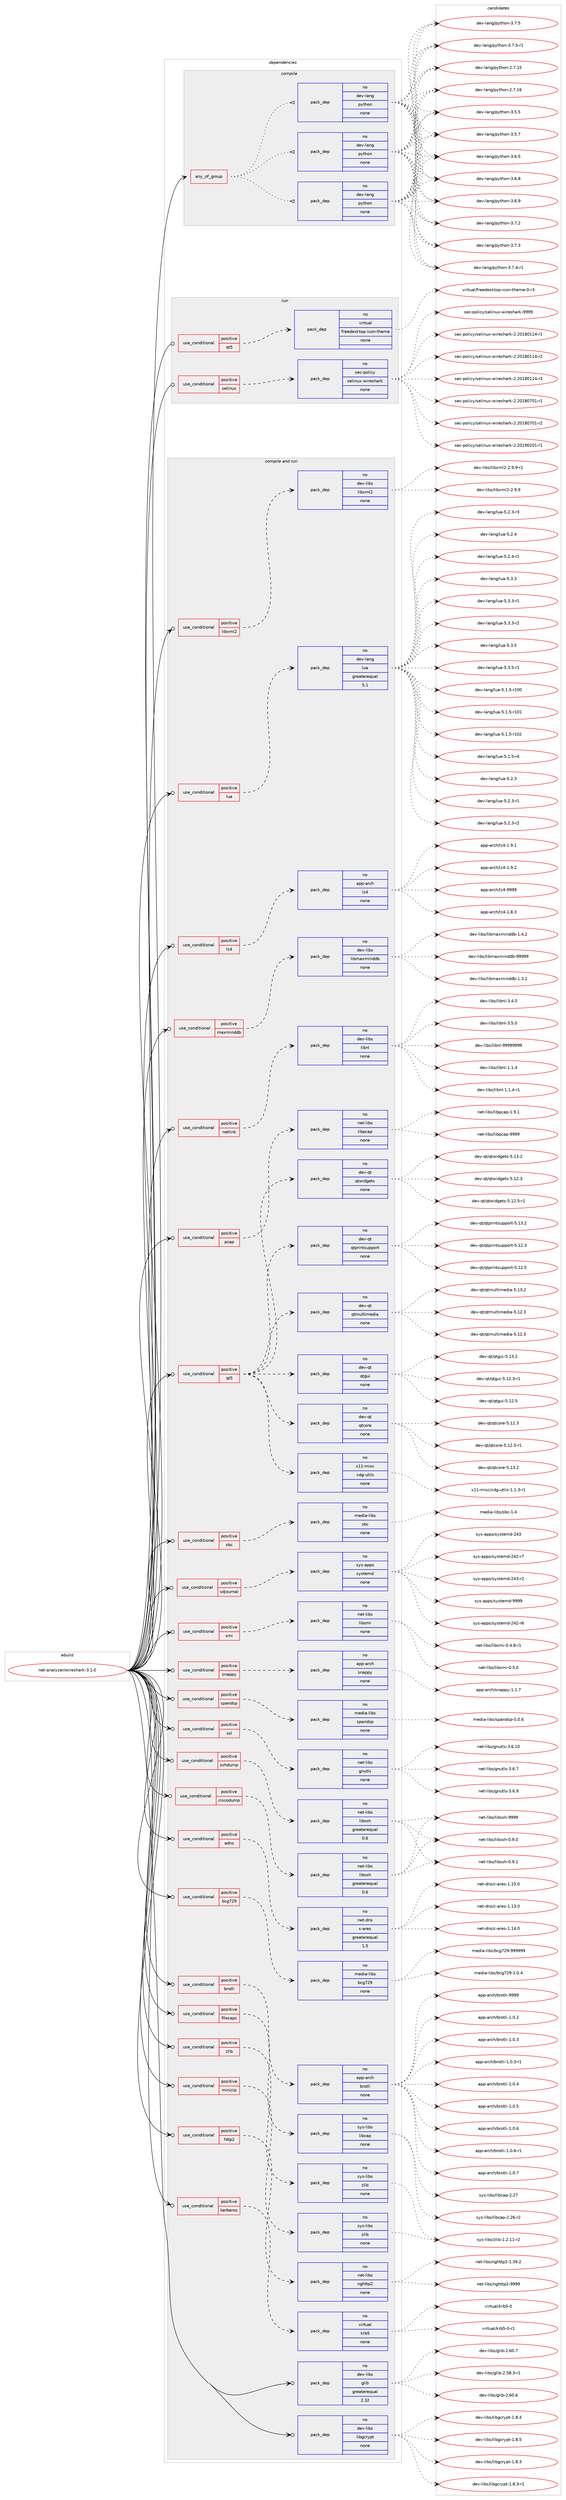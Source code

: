 digraph prolog {

# *************
# Graph options
# *************

newrank=true;
concentrate=true;
compound=true;
graph [rankdir=LR,fontname=Helvetica,fontsize=10,ranksep=1.5];#, ranksep=2.5, nodesep=0.2];
edge  [arrowhead=vee];
node  [fontname=Helvetica,fontsize=10];

# **********
# The ebuild
# **********

subgraph cluster_leftcol {
color=gray;
rank=same;
label=<<i>ebuild</i>>;
id [label="net-analyzer/wireshark-3.1.0", color=red, width=4, href="../net-analyzer/wireshark-3.1.0.svg"];
}

# ****************
# The dependencies
# ****************

subgraph cluster_midcol {
color=gray;
label=<<i>dependencies</i>>;
subgraph cluster_compile {
fillcolor="#eeeeee";
style=filled;
label=<<i>compile</i>>;
subgraph any13835 {
dependency816742 [label=<<TABLE BORDER="0" CELLBORDER="1" CELLSPACING="0" CELLPADDING="4"><TR><TD CELLPADDING="10">any_of_group</TD></TR></TABLE>>, shape=none, color=red];subgraph pack603728 {
dependency816743 [label=<<TABLE BORDER="0" CELLBORDER="1" CELLSPACING="0" CELLPADDING="4" WIDTH="220"><TR><TD ROWSPAN="6" CELLPADDING="30">pack_dep</TD></TR><TR><TD WIDTH="110">no</TD></TR><TR><TD>dev-lang</TD></TR><TR><TD>python</TD></TR><TR><TD>none</TD></TR><TR><TD></TD></TR></TABLE>>, shape=none, color=blue];
}
dependency816742:e -> dependency816743:w [weight=20,style="dotted",arrowhead="oinv"];
subgraph pack603729 {
dependency816744 [label=<<TABLE BORDER="0" CELLBORDER="1" CELLSPACING="0" CELLPADDING="4" WIDTH="220"><TR><TD ROWSPAN="6" CELLPADDING="30">pack_dep</TD></TR><TR><TD WIDTH="110">no</TD></TR><TR><TD>dev-lang</TD></TR><TR><TD>python</TD></TR><TR><TD>none</TD></TR><TR><TD></TD></TR></TABLE>>, shape=none, color=blue];
}
dependency816742:e -> dependency816744:w [weight=20,style="dotted",arrowhead="oinv"];
subgraph pack603730 {
dependency816745 [label=<<TABLE BORDER="0" CELLBORDER="1" CELLSPACING="0" CELLPADDING="4" WIDTH="220"><TR><TD ROWSPAN="6" CELLPADDING="30">pack_dep</TD></TR><TR><TD WIDTH="110">no</TD></TR><TR><TD>dev-lang</TD></TR><TR><TD>python</TD></TR><TR><TD>none</TD></TR><TR><TD></TD></TR></TABLE>>, shape=none, color=blue];
}
dependency816742:e -> dependency816745:w [weight=20,style="dotted",arrowhead="oinv"];
}
id:e -> dependency816742:w [weight=20,style="solid",arrowhead="vee"];
}
subgraph cluster_compileandrun {
fillcolor="#eeeeee";
style=filled;
label=<<i>compile and run</i>>;
subgraph cond198729 {
dependency816746 [label=<<TABLE BORDER="0" CELLBORDER="1" CELLSPACING="0" CELLPADDING="4"><TR><TD ROWSPAN="3" CELLPADDING="10">use_conditional</TD></TR><TR><TD>positive</TD></TR><TR><TD>adns</TD></TR></TABLE>>, shape=none, color=red];
subgraph pack603731 {
dependency816747 [label=<<TABLE BORDER="0" CELLBORDER="1" CELLSPACING="0" CELLPADDING="4" WIDTH="220"><TR><TD ROWSPAN="6" CELLPADDING="30">pack_dep</TD></TR><TR><TD WIDTH="110">no</TD></TR><TR><TD>net-dns</TD></TR><TR><TD>c-ares</TD></TR><TR><TD>greaterequal</TD></TR><TR><TD>1.5</TD></TR></TABLE>>, shape=none, color=blue];
}
dependency816746:e -> dependency816747:w [weight=20,style="dashed",arrowhead="vee"];
}
id:e -> dependency816746:w [weight=20,style="solid",arrowhead="odotvee"];
subgraph cond198730 {
dependency816748 [label=<<TABLE BORDER="0" CELLBORDER="1" CELLSPACING="0" CELLPADDING="4"><TR><TD ROWSPAN="3" CELLPADDING="10">use_conditional</TD></TR><TR><TD>positive</TD></TR><TR><TD>bcg729</TD></TR></TABLE>>, shape=none, color=red];
subgraph pack603732 {
dependency816749 [label=<<TABLE BORDER="0" CELLBORDER="1" CELLSPACING="0" CELLPADDING="4" WIDTH="220"><TR><TD ROWSPAN="6" CELLPADDING="30">pack_dep</TD></TR><TR><TD WIDTH="110">no</TD></TR><TR><TD>media-libs</TD></TR><TR><TD>bcg729</TD></TR><TR><TD>none</TD></TR><TR><TD></TD></TR></TABLE>>, shape=none, color=blue];
}
dependency816748:e -> dependency816749:w [weight=20,style="dashed",arrowhead="vee"];
}
id:e -> dependency816748:w [weight=20,style="solid",arrowhead="odotvee"];
subgraph cond198731 {
dependency816750 [label=<<TABLE BORDER="0" CELLBORDER="1" CELLSPACING="0" CELLPADDING="4"><TR><TD ROWSPAN="3" CELLPADDING="10">use_conditional</TD></TR><TR><TD>positive</TD></TR><TR><TD>brotli</TD></TR></TABLE>>, shape=none, color=red];
subgraph pack603733 {
dependency816751 [label=<<TABLE BORDER="0" CELLBORDER="1" CELLSPACING="0" CELLPADDING="4" WIDTH="220"><TR><TD ROWSPAN="6" CELLPADDING="30">pack_dep</TD></TR><TR><TD WIDTH="110">no</TD></TR><TR><TD>app-arch</TD></TR><TR><TD>brotli</TD></TR><TR><TD>none</TD></TR><TR><TD></TD></TR></TABLE>>, shape=none, color=blue];
}
dependency816750:e -> dependency816751:w [weight=20,style="dashed",arrowhead="vee"];
}
id:e -> dependency816750:w [weight=20,style="solid",arrowhead="odotvee"];
subgraph cond198732 {
dependency816752 [label=<<TABLE BORDER="0" CELLBORDER="1" CELLSPACING="0" CELLPADDING="4"><TR><TD ROWSPAN="3" CELLPADDING="10">use_conditional</TD></TR><TR><TD>positive</TD></TR><TR><TD>ciscodump</TD></TR></TABLE>>, shape=none, color=red];
subgraph pack603734 {
dependency816753 [label=<<TABLE BORDER="0" CELLBORDER="1" CELLSPACING="0" CELLPADDING="4" WIDTH="220"><TR><TD ROWSPAN="6" CELLPADDING="30">pack_dep</TD></TR><TR><TD WIDTH="110">no</TD></TR><TR><TD>net-libs</TD></TR><TR><TD>libssh</TD></TR><TR><TD>greaterequal</TD></TR><TR><TD>0.6</TD></TR></TABLE>>, shape=none, color=blue];
}
dependency816752:e -> dependency816753:w [weight=20,style="dashed",arrowhead="vee"];
}
id:e -> dependency816752:w [weight=20,style="solid",arrowhead="odotvee"];
subgraph cond198733 {
dependency816754 [label=<<TABLE BORDER="0" CELLBORDER="1" CELLSPACING="0" CELLPADDING="4"><TR><TD ROWSPAN="3" CELLPADDING="10">use_conditional</TD></TR><TR><TD>positive</TD></TR><TR><TD>filecaps</TD></TR></TABLE>>, shape=none, color=red];
subgraph pack603735 {
dependency816755 [label=<<TABLE BORDER="0" CELLBORDER="1" CELLSPACING="0" CELLPADDING="4" WIDTH="220"><TR><TD ROWSPAN="6" CELLPADDING="30">pack_dep</TD></TR><TR><TD WIDTH="110">no</TD></TR><TR><TD>sys-libs</TD></TR><TR><TD>libcap</TD></TR><TR><TD>none</TD></TR><TR><TD></TD></TR></TABLE>>, shape=none, color=blue];
}
dependency816754:e -> dependency816755:w [weight=20,style="dashed",arrowhead="vee"];
}
id:e -> dependency816754:w [weight=20,style="solid",arrowhead="odotvee"];
subgraph cond198734 {
dependency816756 [label=<<TABLE BORDER="0" CELLBORDER="1" CELLSPACING="0" CELLPADDING="4"><TR><TD ROWSPAN="3" CELLPADDING="10">use_conditional</TD></TR><TR><TD>positive</TD></TR><TR><TD>http2</TD></TR></TABLE>>, shape=none, color=red];
subgraph pack603736 {
dependency816757 [label=<<TABLE BORDER="0" CELLBORDER="1" CELLSPACING="0" CELLPADDING="4" WIDTH="220"><TR><TD ROWSPAN="6" CELLPADDING="30">pack_dep</TD></TR><TR><TD WIDTH="110">no</TD></TR><TR><TD>net-libs</TD></TR><TR><TD>nghttp2</TD></TR><TR><TD>none</TD></TR><TR><TD></TD></TR></TABLE>>, shape=none, color=blue];
}
dependency816756:e -> dependency816757:w [weight=20,style="dashed",arrowhead="vee"];
}
id:e -> dependency816756:w [weight=20,style="solid",arrowhead="odotvee"];
subgraph cond198735 {
dependency816758 [label=<<TABLE BORDER="0" CELLBORDER="1" CELLSPACING="0" CELLPADDING="4"><TR><TD ROWSPAN="3" CELLPADDING="10">use_conditional</TD></TR><TR><TD>positive</TD></TR><TR><TD>kerberos</TD></TR></TABLE>>, shape=none, color=red];
subgraph pack603737 {
dependency816759 [label=<<TABLE BORDER="0" CELLBORDER="1" CELLSPACING="0" CELLPADDING="4" WIDTH="220"><TR><TD ROWSPAN="6" CELLPADDING="30">pack_dep</TD></TR><TR><TD WIDTH="110">no</TD></TR><TR><TD>virtual</TD></TR><TR><TD>krb5</TD></TR><TR><TD>none</TD></TR><TR><TD></TD></TR></TABLE>>, shape=none, color=blue];
}
dependency816758:e -> dependency816759:w [weight=20,style="dashed",arrowhead="vee"];
}
id:e -> dependency816758:w [weight=20,style="solid",arrowhead="odotvee"];
subgraph cond198736 {
dependency816760 [label=<<TABLE BORDER="0" CELLBORDER="1" CELLSPACING="0" CELLPADDING="4"><TR><TD ROWSPAN="3" CELLPADDING="10">use_conditional</TD></TR><TR><TD>positive</TD></TR><TR><TD>libxml2</TD></TR></TABLE>>, shape=none, color=red];
subgraph pack603738 {
dependency816761 [label=<<TABLE BORDER="0" CELLBORDER="1" CELLSPACING="0" CELLPADDING="4" WIDTH="220"><TR><TD ROWSPAN="6" CELLPADDING="30">pack_dep</TD></TR><TR><TD WIDTH="110">no</TD></TR><TR><TD>dev-libs</TD></TR><TR><TD>libxml2</TD></TR><TR><TD>none</TD></TR><TR><TD></TD></TR></TABLE>>, shape=none, color=blue];
}
dependency816760:e -> dependency816761:w [weight=20,style="dashed",arrowhead="vee"];
}
id:e -> dependency816760:w [weight=20,style="solid",arrowhead="odotvee"];
subgraph cond198737 {
dependency816762 [label=<<TABLE BORDER="0" CELLBORDER="1" CELLSPACING="0" CELLPADDING="4"><TR><TD ROWSPAN="3" CELLPADDING="10">use_conditional</TD></TR><TR><TD>positive</TD></TR><TR><TD>lua</TD></TR></TABLE>>, shape=none, color=red];
subgraph pack603739 {
dependency816763 [label=<<TABLE BORDER="0" CELLBORDER="1" CELLSPACING="0" CELLPADDING="4" WIDTH="220"><TR><TD ROWSPAN="6" CELLPADDING="30">pack_dep</TD></TR><TR><TD WIDTH="110">no</TD></TR><TR><TD>dev-lang</TD></TR><TR><TD>lua</TD></TR><TR><TD>greaterequal</TD></TR><TR><TD>5.1</TD></TR></TABLE>>, shape=none, color=blue];
}
dependency816762:e -> dependency816763:w [weight=20,style="dashed",arrowhead="vee"];
}
id:e -> dependency816762:w [weight=20,style="solid",arrowhead="odotvee"];
subgraph cond198738 {
dependency816764 [label=<<TABLE BORDER="0" CELLBORDER="1" CELLSPACING="0" CELLPADDING="4"><TR><TD ROWSPAN="3" CELLPADDING="10">use_conditional</TD></TR><TR><TD>positive</TD></TR><TR><TD>lz4</TD></TR></TABLE>>, shape=none, color=red];
subgraph pack603740 {
dependency816765 [label=<<TABLE BORDER="0" CELLBORDER="1" CELLSPACING="0" CELLPADDING="4" WIDTH="220"><TR><TD ROWSPAN="6" CELLPADDING="30">pack_dep</TD></TR><TR><TD WIDTH="110">no</TD></TR><TR><TD>app-arch</TD></TR><TR><TD>lz4</TD></TR><TR><TD>none</TD></TR><TR><TD></TD></TR></TABLE>>, shape=none, color=blue];
}
dependency816764:e -> dependency816765:w [weight=20,style="dashed",arrowhead="vee"];
}
id:e -> dependency816764:w [weight=20,style="solid",arrowhead="odotvee"];
subgraph cond198739 {
dependency816766 [label=<<TABLE BORDER="0" CELLBORDER="1" CELLSPACING="0" CELLPADDING="4"><TR><TD ROWSPAN="3" CELLPADDING="10">use_conditional</TD></TR><TR><TD>positive</TD></TR><TR><TD>maxminddb</TD></TR></TABLE>>, shape=none, color=red];
subgraph pack603741 {
dependency816767 [label=<<TABLE BORDER="0" CELLBORDER="1" CELLSPACING="0" CELLPADDING="4" WIDTH="220"><TR><TD ROWSPAN="6" CELLPADDING="30">pack_dep</TD></TR><TR><TD WIDTH="110">no</TD></TR><TR><TD>dev-libs</TD></TR><TR><TD>libmaxminddb</TD></TR><TR><TD>none</TD></TR><TR><TD></TD></TR></TABLE>>, shape=none, color=blue];
}
dependency816766:e -> dependency816767:w [weight=20,style="dashed",arrowhead="vee"];
}
id:e -> dependency816766:w [weight=20,style="solid",arrowhead="odotvee"];
subgraph cond198740 {
dependency816768 [label=<<TABLE BORDER="0" CELLBORDER="1" CELLSPACING="0" CELLPADDING="4"><TR><TD ROWSPAN="3" CELLPADDING="10">use_conditional</TD></TR><TR><TD>positive</TD></TR><TR><TD>minizip</TD></TR></TABLE>>, shape=none, color=red];
subgraph pack603742 {
dependency816769 [label=<<TABLE BORDER="0" CELLBORDER="1" CELLSPACING="0" CELLPADDING="4" WIDTH="220"><TR><TD ROWSPAN="6" CELLPADDING="30">pack_dep</TD></TR><TR><TD WIDTH="110">no</TD></TR><TR><TD>sys-libs</TD></TR><TR><TD>zlib</TD></TR><TR><TD>none</TD></TR><TR><TD></TD></TR></TABLE>>, shape=none, color=blue];
}
dependency816768:e -> dependency816769:w [weight=20,style="dashed",arrowhead="vee"];
}
id:e -> dependency816768:w [weight=20,style="solid",arrowhead="odotvee"];
subgraph cond198741 {
dependency816770 [label=<<TABLE BORDER="0" CELLBORDER="1" CELLSPACING="0" CELLPADDING="4"><TR><TD ROWSPAN="3" CELLPADDING="10">use_conditional</TD></TR><TR><TD>positive</TD></TR><TR><TD>netlink</TD></TR></TABLE>>, shape=none, color=red];
subgraph pack603743 {
dependency816771 [label=<<TABLE BORDER="0" CELLBORDER="1" CELLSPACING="0" CELLPADDING="4" WIDTH="220"><TR><TD ROWSPAN="6" CELLPADDING="30">pack_dep</TD></TR><TR><TD WIDTH="110">no</TD></TR><TR><TD>dev-libs</TD></TR><TR><TD>libnl</TD></TR><TR><TD>none</TD></TR><TR><TD></TD></TR></TABLE>>, shape=none, color=blue];
}
dependency816770:e -> dependency816771:w [weight=20,style="dashed",arrowhead="vee"];
}
id:e -> dependency816770:w [weight=20,style="solid",arrowhead="odotvee"];
subgraph cond198742 {
dependency816772 [label=<<TABLE BORDER="0" CELLBORDER="1" CELLSPACING="0" CELLPADDING="4"><TR><TD ROWSPAN="3" CELLPADDING="10">use_conditional</TD></TR><TR><TD>positive</TD></TR><TR><TD>pcap</TD></TR></TABLE>>, shape=none, color=red];
subgraph pack603744 {
dependency816773 [label=<<TABLE BORDER="0" CELLBORDER="1" CELLSPACING="0" CELLPADDING="4" WIDTH="220"><TR><TD ROWSPAN="6" CELLPADDING="30">pack_dep</TD></TR><TR><TD WIDTH="110">no</TD></TR><TR><TD>net-libs</TD></TR><TR><TD>libpcap</TD></TR><TR><TD>none</TD></TR><TR><TD></TD></TR></TABLE>>, shape=none, color=blue];
}
dependency816772:e -> dependency816773:w [weight=20,style="dashed",arrowhead="vee"];
}
id:e -> dependency816772:w [weight=20,style="solid",arrowhead="odotvee"];
subgraph cond198743 {
dependency816774 [label=<<TABLE BORDER="0" CELLBORDER="1" CELLSPACING="0" CELLPADDING="4"><TR><TD ROWSPAN="3" CELLPADDING="10">use_conditional</TD></TR><TR><TD>positive</TD></TR><TR><TD>qt5</TD></TR></TABLE>>, shape=none, color=red];
subgraph pack603745 {
dependency816775 [label=<<TABLE BORDER="0" CELLBORDER="1" CELLSPACING="0" CELLPADDING="4" WIDTH="220"><TR><TD ROWSPAN="6" CELLPADDING="30">pack_dep</TD></TR><TR><TD WIDTH="110">no</TD></TR><TR><TD>dev-qt</TD></TR><TR><TD>qtcore</TD></TR><TR><TD>none</TD></TR><TR><TD></TD></TR></TABLE>>, shape=none, color=blue];
}
dependency816774:e -> dependency816775:w [weight=20,style="dashed",arrowhead="vee"];
subgraph pack603746 {
dependency816776 [label=<<TABLE BORDER="0" CELLBORDER="1" CELLSPACING="0" CELLPADDING="4" WIDTH="220"><TR><TD ROWSPAN="6" CELLPADDING="30">pack_dep</TD></TR><TR><TD WIDTH="110">no</TD></TR><TR><TD>dev-qt</TD></TR><TR><TD>qtgui</TD></TR><TR><TD>none</TD></TR><TR><TD></TD></TR></TABLE>>, shape=none, color=blue];
}
dependency816774:e -> dependency816776:w [weight=20,style="dashed",arrowhead="vee"];
subgraph pack603747 {
dependency816777 [label=<<TABLE BORDER="0" CELLBORDER="1" CELLSPACING="0" CELLPADDING="4" WIDTH="220"><TR><TD ROWSPAN="6" CELLPADDING="30">pack_dep</TD></TR><TR><TD WIDTH="110">no</TD></TR><TR><TD>dev-qt</TD></TR><TR><TD>qtmultimedia</TD></TR><TR><TD>none</TD></TR><TR><TD></TD></TR></TABLE>>, shape=none, color=blue];
}
dependency816774:e -> dependency816777:w [weight=20,style="dashed",arrowhead="vee"];
subgraph pack603748 {
dependency816778 [label=<<TABLE BORDER="0" CELLBORDER="1" CELLSPACING="0" CELLPADDING="4" WIDTH="220"><TR><TD ROWSPAN="6" CELLPADDING="30">pack_dep</TD></TR><TR><TD WIDTH="110">no</TD></TR><TR><TD>dev-qt</TD></TR><TR><TD>qtprintsupport</TD></TR><TR><TD>none</TD></TR><TR><TD></TD></TR></TABLE>>, shape=none, color=blue];
}
dependency816774:e -> dependency816778:w [weight=20,style="dashed",arrowhead="vee"];
subgraph pack603749 {
dependency816779 [label=<<TABLE BORDER="0" CELLBORDER="1" CELLSPACING="0" CELLPADDING="4" WIDTH="220"><TR><TD ROWSPAN="6" CELLPADDING="30">pack_dep</TD></TR><TR><TD WIDTH="110">no</TD></TR><TR><TD>dev-qt</TD></TR><TR><TD>qtwidgets</TD></TR><TR><TD>none</TD></TR><TR><TD></TD></TR></TABLE>>, shape=none, color=blue];
}
dependency816774:e -> dependency816779:w [weight=20,style="dashed",arrowhead="vee"];
subgraph pack603750 {
dependency816780 [label=<<TABLE BORDER="0" CELLBORDER="1" CELLSPACING="0" CELLPADDING="4" WIDTH="220"><TR><TD ROWSPAN="6" CELLPADDING="30">pack_dep</TD></TR><TR><TD WIDTH="110">no</TD></TR><TR><TD>x11-misc</TD></TR><TR><TD>xdg-utils</TD></TR><TR><TD>none</TD></TR><TR><TD></TD></TR></TABLE>>, shape=none, color=blue];
}
dependency816774:e -> dependency816780:w [weight=20,style="dashed",arrowhead="vee"];
}
id:e -> dependency816774:w [weight=20,style="solid",arrowhead="odotvee"];
subgraph cond198744 {
dependency816781 [label=<<TABLE BORDER="0" CELLBORDER="1" CELLSPACING="0" CELLPADDING="4"><TR><TD ROWSPAN="3" CELLPADDING="10">use_conditional</TD></TR><TR><TD>positive</TD></TR><TR><TD>sbc</TD></TR></TABLE>>, shape=none, color=red];
subgraph pack603751 {
dependency816782 [label=<<TABLE BORDER="0" CELLBORDER="1" CELLSPACING="0" CELLPADDING="4" WIDTH="220"><TR><TD ROWSPAN="6" CELLPADDING="30">pack_dep</TD></TR><TR><TD WIDTH="110">no</TD></TR><TR><TD>media-libs</TD></TR><TR><TD>sbc</TD></TR><TR><TD>none</TD></TR><TR><TD></TD></TR></TABLE>>, shape=none, color=blue];
}
dependency816781:e -> dependency816782:w [weight=20,style="dashed",arrowhead="vee"];
}
id:e -> dependency816781:w [weight=20,style="solid",arrowhead="odotvee"];
subgraph cond198745 {
dependency816783 [label=<<TABLE BORDER="0" CELLBORDER="1" CELLSPACING="0" CELLPADDING="4"><TR><TD ROWSPAN="3" CELLPADDING="10">use_conditional</TD></TR><TR><TD>positive</TD></TR><TR><TD>sdjournal</TD></TR></TABLE>>, shape=none, color=red];
subgraph pack603752 {
dependency816784 [label=<<TABLE BORDER="0" CELLBORDER="1" CELLSPACING="0" CELLPADDING="4" WIDTH="220"><TR><TD ROWSPAN="6" CELLPADDING="30">pack_dep</TD></TR><TR><TD WIDTH="110">no</TD></TR><TR><TD>sys-apps</TD></TR><TR><TD>systemd</TD></TR><TR><TD>none</TD></TR><TR><TD></TD></TR></TABLE>>, shape=none, color=blue];
}
dependency816783:e -> dependency816784:w [weight=20,style="dashed",arrowhead="vee"];
}
id:e -> dependency816783:w [weight=20,style="solid",arrowhead="odotvee"];
subgraph cond198746 {
dependency816785 [label=<<TABLE BORDER="0" CELLBORDER="1" CELLSPACING="0" CELLPADDING="4"><TR><TD ROWSPAN="3" CELLPADDING="10">use_conditional</TD></TR><TR><TD>positive</TD></TR><TR><TD>smi</TD></TR></TABLE>>, shape=none, color=red];
subgraph pack603753 {
dependency816786 [label=<<TABLE BORDER="0" CELLBORDER="1" CELLSPACING="0" CELLPADDING="4" WIDTH="220"><TR><TD ROWSPAN="6" CELLPADDING="30">pack_dep</TD></TR><TR><TD WIDTH="110">no</TD></TR><TR><TD>net-libs</TD></TR><TR><TD>libsmi</TD></TR><TR><TD>none</TD></TR><TR><TD></TD></TR></TABLE>>, shape=none, color=blue];
}
dependency816785:e -> dependency816786:w [weight=20,style="dashed",arrowhead="vee"];
}
id:e -> dependency816785:w [weight=20,style="solid",arrowhead="odotvee"];
subgraph cond198747 {
dependency816787 [label=<<TABLE BORDER="0" CELLBORDER="1" CELLSPACING="0" CELLPADDING="4"><TR><TD ROWSPAN="3" CELLPADDING="10">use_conditional</TD></TR><TR><TD>positive</TD></TR><TR><TD>snappy</TD></TR></TABLE>>, shape=none, color=red];
subgraph pack603754 {
dependency816788 [label=<<TABLE BORDER="0" CELLBORDER="1" CELLSPACING="0" CELLPADDING="4" WIDTH="220"><TR><TD ROWSPAN="6" CELLPADDING="30">pack_dep</TD></TR><TR><TD WIDTH="110">no</TD></TR><TR><TD>app-arch</TD></TR><TR><TD>snappy</TD></TR><TR><TD>none</TD></TR><TR><TD></TD></TR></TABLE>>, shape=none, color=blue];
}
dependency816787:e -> dependency816788:w [weight=20,style="dashed",arrowhead="vee"];
}
id:e -> dependency816787:w [weight=20,style="solid",arrowhead="odotvee"];
subgraph cond198748 {
dependency816789 [label=<<TABLE BORDER="0" CELLBORDER="1" CELLSPACING="0" CELLPADDING="4"><TR><TD ROWSPAN="3" CELLPADDING="10">use_conditional</TD></TR><TR><TD>positive</TD></TR><TR><TD>spandsp</TD></TR></TABLE>>, shape=none, color=red];
subgraph pack603755 {
dependency816790 [label=<<TABLE BORDER="0" CELLBORDER="1" CELLSPACING="0" CELLPADDING="4" WIDTH="220"><TR><TD ROWSPAN="6" CELLPADDING="30">pack_dep</TD></TR><TR><TD WIDTH="110">no</TD></TR><TR><TD>media-libs</TD></TR><TR><TD>spandsp</TD></TR><TR><TD>none</TD></TR><TR><TD></TD></TR></TABLE>>, shape=none, color=blue];
}
dependency816789:e -> dependency816790:w [weight=20,style="dashed",arrowhead="vee"];
}
id:e -> dependency816789:w [weight=20,style="solid",arrowhead="odotvee"];
subgraph cond198749 {
dependency816791 [label=<<TABLE BORDER="0" CELLBORDER="1" CELLSPACING="0" CELLPADDING="4"><TR><TD ROWSPAN="3" CELLPADDING="10">use_conditional</TD></TR><TR><TD>positive</TD></TR><TR><TD>sshdump</TD></TR></TABLE>>, shape=none, color=red];
subgraph pack603756 {
dependency816792 [label=<<TABLE BORDER="0" CELLBORDER="1" CELLSPACING="0" CELLPADDING="4" WIDTH="220"><TR><TD ROWSPAN="6" CELLPADDING="30">pack_dep</TD></TR><TR><TD WIDTH="110">no</TD></TR><TR><TD>net-libs</TD></TR><TR><TD>libssh</TD></TR><TR><TD>greaterequal</TD></TR><TR><TD>0.6</TD></TR></TABLE>>, shape=none, color=blue];
}
dependency816791:e -> dependency816792:w [weight=20,style="dashed",arrowhead="vee"];
}
id:e -> dependency816791:w [weight=20,style="solid",arrowhead="odotvee"];
subgraph cond198750 {
dependency816793 [label=<<TABLE BORDER="0" CELLBORDER="1" CELLSPACING="0" CELLPADDING="4"><TR><TD ROWSPAN="3" CELLPADDING="10">use_conditional</TD></TR><TR><TD>positive</TD></TR><TR><TD>ssl</TD></TR></TABLE>>, shape=none, color=red];
subgraph pack603757 {
dependency816794 [label=<<TABLE BORDER="0" CELLBORDER="1" CELLSPACING="0" CELLPADDING="4" WIDTH="220"><TR><TD ROWSPAN="6" CELLPADDING="30">pack_dep</TD></TR><TR><TD WIDTH="110">no</TD></TR><TR><TD>net-libs</TD></TR><TR><TD>gnutls</TD></TR><TR><TD>none</TD></TR><TR><TD></TD></TR></TABLE>>, shape=none, color=blue];
}
dependency816793:e -> dependency816794:w [weight=20,style="dashed",arrowhead="vee"];
}
id:e -> dependency816793:w [weight=20,style="solid",arrowhead="odotvee"];
subgraph cond198751 {
dependency816795 [label=<<TABLE BORDER="0" CELLBORDER="1" CELLSPACING="0" CELLPADDING="4"><TR><TD ROWSPAN="3" CELLPADDING="10">use_conditional</TD></TR><TR><TD>positive</TD></TR><TR><TD>zlib</TD></TR></TABLE>>, shape=none, color=red];
subgraph pack603758 {
dependency816796 [label=<<TABLE BORDER="0" CELLBORDER="1" CELLSPACING="0" CELLPADDING="4" WIDTH="220"><TR><TD ROWSPAN="6" CELLPADDING="30">pack_dep</TD></TR><TR><TD WIDTH="110">no</TD></TR><TR><TD>sys-libs</TD></TR><TR><TD>zlib</TD></TR><TR><TD>none</TD></TR><TR><TD></TD></TR></TABLE>>, shape=none, color=blue];
}
dependency816795:e -> dependency816796:w [weight=20,style="dashed",arrowhead="vee"];
}
id:e -> dependency816795:w [weight=20,style="solid",arrowhead="odotvee"];
subgraph pack603759 {
dependency816797 [label=<<TABLE BORDER="0" CELLBORDER="1" CELLSPACING="0" CELLPADDING="4" WIDTH="220"><TR><TD ROWSPAN="6" CELLPADDING="30">pack_dep</TD></TR><TR><TD WIDTH="110">no</TD></TR><TR><TD>dev-libs</TD></TR><TR><TD>glib</TD></TR><TR><TD>greaterequal</TD></TR><TR><TD>2.32</TD></TR></TABLE>>, shape=none, color=blue];
}
id:e -> dependency816797:w [weight=20,style="solid",arrowhead="odotvee"];
subgraph pack603760 {
dependency816798 [label=<<TABLE BORDER="0" CELLBORDER="1" CELLSPACING="0" CELLPADDING="4" WIDTH="220"><TR><TD ROWSPAN="6" CELLPADDING="30">pack_dep</TD></TR><TR><TD WIDTH="110">no</TD></TR><TR><TD>dev-libs</TD></TR><TR><TD>libgcrypt</TD></TR><TR><TD>none</TD></TR><TR><TD></TD></TR></TABLE>>, shape=none, color=blue];
}
id:e -> dependency816798:w [weight=20,style="solid",arrowhead="odotvee"];
}
subgraph cluster_run {
fillcolor="#eeeeee";
style=filled;
label=<<i>run</i>>;
subgraph cond198752 {
dependency816799 [label=<<TABLE BORDER="0" CELLBORDER="1" CELLSPACING="0" CELLPADDING="4"><TR><TD ROWSPAN="3" CELLPADDING="10">use_conditional</TD></TR><TR><TD>positive</TD></TR><TR><TD>qt5</TD></TR></TABLE>>, shape=none, color=red];
subgraph pack603761 {
dependency816800 [label=<<TABLE BORDER="0" CELLBORDER="1" CELLSPACING="0" CELLPADDING="4" WIDTH="220"><TR><TD ROWSPAN="6" CELLPADDING="30">pack_dep</TD></TR><TR><TD WIDTH="110">no</TD></TR><TR><TD>virtual</TD></TR><TR><TD>freedesktop-icon-theme</TD></TR><TR><TD>none</TD></TR><TR><TD></TD></TR></TABLE>>, shape=none, color=blue];
}
dependency816799:e -> dependency816800:w [weight=20,style="dashed",arrowhead="vee"];
}
id:e -> dependency816799:w [weight=20,style="solid",arrowhead="odot"];
subgraph cond198753 {
dependency816801 [label=<<TABLE BORDER="0" CELLBORDER="1" CELLSPACING="0" CELLPADDING="4"><TR><TD ROWSPAN="3" CELLPADDING="10">use_conditional</TD></TR><TR><TD>positive</TD></TR><TR><TD>selinux</TD></TR></TABLE>>, shape=none, color=red];
subgraph pack603762 {
dependency816802 [label=<<TABLE BORDER="0" CELLBORDER="1" CELLSPACING="0" CELLPADDING="4" WIDTH="220"><TR><TD ROWSPAN="6" CELLPADDING="30">pack_dep</TD></TR><TR><TD WIDTH="110">no</TD></TR><TR><TD>sec-policy</TD></TR><TR><TD>selinux-wireshark</TD></TR><TR><TD>none</TD></TR><TR><TD></TD></TR></TABLE>>, shape=none, color=blue];
}
dependency816801:e -> dependency816802:w [weight=20,style="dashed",arrowhead="vee"];
}
id:e -> dependency816801:w [weight=20,style="solid",arrowhead="odot"];
}
}

# **************
# The candidates
# **************

subgraph cluster_choices {
rank=same;
color=gray;
label=<<i>candidates</i>>;

subgraph choice603728 {
color=black;
nodesep=1;
choice10010111845108971101034711212111610411111045504655464953 [label="dev-lang/python-2.7.15", color=red, width=4,href="../dev-lang/python-2.7.15.svg"];
choice10010111845108971101034711212111610411111045504655464954 [label="dev-lang/python-2.7.16", color=red, width=4,href="../dev-lang/python-2.7.16.svg"];
choice100101118451089711010347112121116104111110455146534653 [label="dev-lang/python-3.5.5", color=red, width=4,href="../dev-lang/python-3.5.5.svg"];
choice100101118451089711010347112121116104111110455146534655 [label="dev-lang/python-3.5.7", color=red, width=4,href="../dev-lang/python-3.5.7.svg"];
choice100101118451089711010347112121116104111110455146544653 [label="dev-lang/python-3.6.5", color=red, width=4,href="../dev-lang/python-3.6.5.svg"];
choice100101118451089711010347112121116104111110455146544656 [label="dev-lang/python-3.6.8", color=red, width=4,href="../dev-lang/python-3.6.8.svg"];
choice100101118451089711010347112121116104111110455146544657 [label="dev-lang/python-3.6.9", color=red, width=4,href="../dev-lang/python-3.6.9.svg"];
choice100101118451089711010347112121116104111110455146554650 [label="dev-lang/python-3.7.2", color=red, width=4,href="../dev-lang/python-3.7.2.svg"];
choice100101118451089711010347112121116104111110455146554651 [label="dev-lang/python-3.7.3", color=red, width=4,href="../dev-lang/python-3.7.3.svg"];
choice1001011184510897110103471121211161041111104551465546524511449 [label="dev-lang/python-3.7.4-r1", color=red, width=4,href="../dev-lang/python-3.7.4-r1.svg"];
choice100101118451089711010347112121116104111110455146554653 [label="dev-lang/python-3.7.5", color=red, width=4,href="../dev-lang/python-3.7.5.svg"];
choice1001011184510897110103471121211161041111104551465546534511449 [label="dev-lang/python-3.7.5-r1", color=red, width=4,href="../dev-lang/python-3.7.5-r1.svg"];
dependency816743:e -> choice10010111845108971101034711212111610411111045504655464953:w [style=dotted,weight="100"];
dependency816743:e -> choice10010111845108971101034711212111610411111045504655464954:w [style=dotted,weight="100"];
dependency816743:e -> choice100101118451089711010347112121116104111110455146534653:w [style=dotted,weight="100"];
dependency816743:e -> choice100101118451089711010347112121116104111110455146534655:w [style=dotted,weight="100"];
dependency816743:e -> choice100101118451089711010347112121116104111110455146544653:w [style=dotted,weight="100"];
dependency816743:e -> choice100101118451089711010347112121116104111110455146544656:w [style=dotted,weight="100"];
dependency816743:e -> choice100101118451089711010347112121116104111110455146544657:w [style=dotted,weight="100"];
dependency816743:e -> choice100101118451089711010347112121116104111110455146554650:w [style=dotted,weight="100"];
dependency816743:e -> choice100101118451089711010347112121116104111110455146554651:w [style=dotted,weight="100"];
dependency816743:e -> choice1001011184510897110103471121211161041111104551465546524511449:w [style=dotted,weight="100"];
dependency816743:e -> choice100101118451089711010347112121116104111110455146554653:w [style=dotted,weight="100"];
dependency816743:e -> choice1001011184510897110103471121211161041111104551465546534511449:w [style=dotted,weight="100"];
}
subgraph choice603729 {
color=black;
nodesep=1;
choice10010111845108971101034711212111610411111045504655464953 [label="dev-lang/python-2.7.15", color=red, width=4,href="../dev-lang/python-2.7.15.svg"];
choice10010111845108971101034711212111610411111045504655464954 [label="dev-lang/python-2.7.16", color=red, width=4,href="../dev-lang/python-2.7.16.svg"];
choice100101118451089711010347112121116104111110455146534653 [label="dev-lang/python-3.5.5", color=red, width=4,href="../dev-lang/python-3.5.5.svg"];
choice100101118451089711010347112121116104111110455146534655 [label="dev-lang/python-3.5.7", color=red, width=4,href="../dev-lang/python-3.5.7.svg"];
choice100101118451089711010347112121116104111110455146544653 [label="dev-lang/python-3.6.5", color=red, width=4,href="../dev-lang/python-3.6.5.svg"];
choice100101118451089711010347112121116104111110455146544656 [label="dev-lang/python-3.6.8", color=red, width=4,href="../dev-lang/python-3.6.8.svg"];
choice100101118451089711010347112121116104111110455146544657 [label="dev-lang/python-3.6.9", color=red, width=4,href="../dev-lang/python-3.6.9.svg"];
choice100101118451089711010347112121116104111110455146554650 [label="dev-lang/python-3.7.2", color=red, width=4,href="../dev-lang/python-3.7.2.svg"];
choice100101118451089711010347112121116104111110455146554651 [label="dev-lang/python-3.7.3", color=red, width=4,href="../dev-lang/python-3.7.3.svg"];
choice1001011184510897110103471121211161041111104551465546524511449 [label="dev-lang/python-3.7.4-r1", color=red, width=4,href="../dev-lang/python-3.7.4-r1.svg"];
choice100101118451089711010347112121116104111110455146554653 [label="dev-lang/python-3.7.5", color=red, width=4,href="../dev-lang/python-3.7.5.svg"];
choice1001011184510897110103471121211161041111104551465546534511449 [label="dev-lang/python-3.7.5-r1", color=red, width=4,href="../dev-lang/python-3.7.5-r1.svg"];
dependency816744:e -> choice10010111845108971101034711212111610411111045504655464953:w [style=dotted,weight="100"];
dependency816744:e -> choice10010111845108971101034711212111610411111045504655464954:w [style=dotted,weight="100"];
dependency816744:e -> choice100101118451089711010347112121116104111110455146534653:w [style=dotted,weight="100"];
dependency816744:e -> choice100101118451089711010347112121116104111110455146534655:w [style=dotted,weight="100"];
dependency816744:e -> choice100101118451089711010347112121116104111110455146544653:w [style=dotted,weight="100"];
dependency816744:e -> choice100101118451089711010347112121116104111110455146544656:w [style=dotted,weight="100"];
dependency816744:e -> choice100101118451089711010347112121116104111110455146544657:w [style=dotted,weight="100"];
dependency816744:e -> choice100101118451089711010347112121116104111110455146554650:w [style=dotted,weight="100"];
dependency816744:e -> choice100101118451089711010347112121116104111110455146554651:w [style=dotted,weight="100"];
dependency816744:e -> choice1001011184510897110103471121211161041111104551465546524511449:w [style=dotted,weight="100"];
dependency816744:e -> choice100101118451089711010347112121116104111110455146554653:w [style=dotted,weight="100"];
dependency816744:e -> choice1001011184510897110103471121211161041111104551465546534511449:w [style=dotted,weight="100"];
}
subgraph choice603730 {
color=black;
nodesep=1;
choice10010111845108971101034711212111610411111045504655464953 [label="dev-lang/python-2.7.15", color=red, width=4,href="../dev-lang/python-2.7.15.svg"];
choice10010111845108971101034711212111610411111045504655464954 [label="dev-lang/python-2.7.16", color=red, width=4,href="../dev-lang/python-2.7.16.svg"];
choice100101118451089711010347112121116104111110455146534653 [label="dev-lang/python-3.5.5", color=red, width=4,href="../dev-lang/python-3.5.5.svg"];
choice100101118451089711010347112121116104111110455146534655 [label="dev-lang/python-3.5.7", color=red, width=4,href="../dev-lang/python-3.5.7.svg"];
choice100101118451089711010347112121116104111110455146544653 [label="dev-lang/python-3.6.5", color=red, width=4,href="../dev-lang/python-3.6.5.svg"];
choice100101118451089711010347112121116104111110455146544656 [label="dev-lang/python-3.6.8", color=red, width=4,href="../dev-lang/python-3.6.8.svg"];
choice100101118451089711010347112121116104111110455146544657 [label="dev-lang/python-3.6.9", color=red, width=4,href="../dev-lang/python-3.6.9.svg"];
choice100101118451089711010347112121116104111110455146554650 [label="dev-lang/python-3.7.2", color=red, width=4,href="../dev-lang/python-3.7.2.svg"];
choice100101118451089711010347112121116104111110455146554651 [label="dev-lang/python-3.7.3", color=red, width=4,href="../dev-lang/python-3.7.3.svg"];
choice1001011184510897110103471121211161041111104551465546524511449 [label="dev-lang/python-3.7.4-r1", color=red, width=4,href="../dev-lang/python-3.7.4-r1.svg"];
choice100101118451089711010347112121116104111110455146554653 [label="dev-lang/python-3.7.5", color=red, width=4,href="../dev-lang/python-3.7.5.svg"];
choice1001011184510897110103471121211161041111104551465546534511449 [label="dev-lang/python-3.7.5-r1", color=red, width=4,href="../dev-lang/python-3.7.5-r1.svg"];
dependency816745:e -> choice10010111845108971101034711212111610411111045504655464953:w [style=dotted,weight="100"];
dependency816745:e -> choice10010111845108971101034711212111610411111045504655464954:w [style=dotted,weight="100"];
dependency816745:e -> choice100101118451089711010347112121116104111110455146534653:w [style=dotted,weight="100"];
dependency816745:e -> choice100101118451089711010347112121116104111110455146534655:w [style=dotted,weight="100"];
dependency816745:e -> choice100101118451089711010347112121116104111110455146544653:w [style=dotted,weight="100"];
dependency816745:e -> choice100101118451089711010347112121116104111110455146544656:w [style=dotted,weight="100"];
dependency816745:e -> choice100101118451089711010347112121116104111110455146544657:w [style=dotted,weight="100"];
dependency816745:e -> choice100101118451089711010347112121116104111110455146554650:w [style=dotted,weight="100"];
dependency816745:e -> choice100101118451089711010347112121116104111110455146554651:w [style=dotted,weight="100"];
dependency816745:e -> choice1001011184510897110103471121211161041111104551465546524511449:w [style=dotted,weight="100"];
dependency816745:e -> choice100101118451089711010347112121116104111110455146554653:w [style=dotted,weight="100"];
dependency816745:e -> choice1001011184510897110103471121211161041111104551465546534511449:w [style=dotted,weight="100"];
}
subgraph choice603731 {
color=black;
nodesep=1;
choice110101116451001101154799459711410111545494649514648 [label="net-dns/c-ares-1.13.0", color=red, width=4,href="../net-dns/c-ares-1.13.0.svg"];
choice110101116451001101154799459711410111545494649524648 [label="net-dns/c-ares-1.14.0", color=red, width=4,href="../net-dns/c-ares-1.14.0.svg"];
choice110101116451001101154799459711410111545494649534648 [label="net-dns/c-ares-1.15.0", color=red, width=4,href="../net-dns/c-ares-1.15.0.svg"];
dependency816747:e -> choice110101116451001101154799459711410111545494649514648:w [style=dotted,weight="100"];
dependency816747:e -> choice110101116451001101154799459711410111545494649524648:w [style=dotted,weight="100"];
dependency816747:e -> choice110101116451001101154799459711410111545494649534648:w [style=dotted,weight="100"];
}
subgraph choice603732 {
color=black;
nodesep=1;
choice109101100105974510810598115479899103555057454946484652 [label="media-libs/bcg729-1.0.4", color=red, width=4,href="../media-libs/bcg729-1.0.4.svg"];
choice10910110010597451081059811547989910355505745575757575757 [label="media-libs/bcg729-999999", color=red, width=4,href="../media-libs/bcg729-999999.svg"];
dependency816749:e -> choice109101100105974510810598115479899103555057454946484652:w [style=dotted,weight="100"];
dependency816749:e -> choice10910110010597451081059811547989910355505745575757575757:w [style=dotted,weight="100"];
}
subgraph choice603733 {
color=black;
nodesep=1;
choice971121124597114991044798114111116108105454946484650 [label="app-arch/brotli-1.0.2", color=red, width=4,href="../app-arch/brotli-1.0.2.svg"];
choice971121124597114991044798114111116108105454946484651 [label="app-arch/brotli-1.0.3", color=red, width=4,href="../app-arch/brotli-1.0.3.svg"];
choice9711211245971149910447981141111161081054549464846514511449 [label="app-arch/brotli-1.0.3-r1", color=red, width=4,href="../app-arch/brotli-1.0.3-r1.svg"];
choice971121124597114991044798114111116108105454946484652 [label="app-arch/brotli-1.0.4", color=red, width=4,href="../app-arch/brotli-1.0.4.svg"];
choice971121124597114991044798114111116108105454946484653 [label="app-arch/brotli-1.0.5", color=red, width=4,href="../app-arch/brotli-1.0.5.svg"];
choice971121124597114991044798114111116108105454946484654 [label="app-arch/brotli-1.0.6", color=red, width=4,href="../app-arch/brotli-1.0.6.svg"];
choice9711211245971149910447981141111161081054549464846544511449 [label="app-arch/brotli-1.0.6-r1", color=red, width=4,href="../app-arch/brotli-1.0.6-r1.svg"];
choice971121124597114991044798114111116108105454946484655 [label="app-arch/brotli-1.0.7", color=red, width=4,href="../app-arch/brotli-1.0.7.svg"];
choice9711211245971149910447981141111161081054557575757 [label="app-arch/brotli-9999", color=red, width=4,href="../app-arch/brotli-9999.svg"];
dependency816751:e -> choice971121124597114991044798114111116108105454946484650:w [style=dotted,weight="100"];
dependency816751:e -> choice971121124597114991044798114111116108105454946484651:w [style=dotted,weight="100"];
dependency816751:e -> choice9711211245971149910447981141111161081054549464846514511449:w [style=dotted,weight="100"];
dependency816751:e -> choice971121124597114991044798114111116108105454946484652:w [style=dotted,weight="100"];
dependency816751:e -> choice971121124597114991044798114111116108105454946484653:w [style=dotted,weight="100"];
dependency816751:e -> choice971121124597114991044798114111116108105454946484654:w [style=dotted,weight="100"];
dependency816751:e -> choice9711211245971149910447981141111161081054549464846544511449:w [style=dotted,weight="100"];
dependency816751:e -> choice971121124597114991044798114111116108105454946484655:w [style=dotted,weight="100"];
dependency816751:e -> choice9711211245971149910447981141111161081054557575757:w [style=dotted,weight="100"];
}
subgraph choice603734 {
color=black;
nodesep=1;
choice11010111645108105981154710810598115115104454846574648 [label="net-libs/libssh-0.9.0", color=red, width=4,href="../net-libs/libssh-0.9.0.svg"];
choice11010111645108105981154710810598115115104454846574649 [label="net-libs/libssh-0.9.1", color=red, width=4,href="../net-libs/libssh-0.9.1.svg"];
choice110101116451081059811547108105981151151044557575757 [label="net-libs/libssh-9999", color=red, width=4,href="../net-libs/libssh-9999.svg"];
dependency816753:e -> choice11010111645108105981154710810598115115104454846574648:w [style=dotted,weight="100"];
dependency816753:e -> choice11010111645108105981154710810598115115104454846574649:w [style=dotted,weight="100"];
dependency816753:e -> choice110101116451081059811547108105981151151044557575757:w [style=dotted,weight="100"];
}
subgraph choice603735 {
color=black;
nodesep=1;
choice11512111545108105981154710810598999711245504650544511450 [label="sys-libs/libcap-2.26-r2", color=red, width=4,href="../sys-libs/libcap-2.26-r2.svg"];
choice1151211154510810598115471081059899971124550465055 [label="sys-libs/libcap-2.27", color=red, width=4,href="../sys-libs/libcap-2.27.svg"];
dependency816755:e -> choice11512111545108105981154710810598999711245504650544511450:w [style=dotted,weight="100"];
dependency816755:e -> choice1151211154510810598115471081059899971124550465055:w [style=dotted,weight="100"];
}
subgraph choice603736 {
color=black;
nodesep=1;
choice1101011164510810598115471101031041161161125045494651574650 [label="net-libs/nghttp2-1.39.2", color=red, width=4,href="../net-libs/nghttp2-1.39.2.svg"];
choice110101116451081059811547110103104116116112504557575757 [label="net-libs/nghttp2-9999", color=red, width=4,href="../net-libs/nghttp2-9999.svg"];
dependency816757:e -> choice1101011164510810598115471101031041161161125045494651574650:w [style=dotted,weight="100"];
dependency816757:e -> choice110101116451081059811547110103104116116112504557575757:w [style=dotted,weight="100"];
}
subgraph choice603737 {
color=black;
nodesep=1;
choice118105114116117971084710711498534548 [label="virtual/krb5-0", color=red, width=4,href="../virtual/krb5-0.svg"];
choice1181051141161179710847107114985345484511449 [label="virtual/krb5-0-r1", color=red, width=4,href="../virtual/krb5-0-r1.svg"];
dependency816759:e -> choice118105114116117971084710711498534548:w [style=dotted,weight="100"];
dependency816759:e -> choice1181051141161179710847107114985345484511449:w [style=dotted,weight="100"];
}
subgraph choice603738 {
color=black;
nodesep=1;
choice1001011184510810598115471081059812010910850455046574657 [label="dev-libs/libxml2-2.9.9", color=red, width=4,href="../dev-libs/libxml2-2.9.9.svg"];
choice10010111845108105981154710810598120109108504550465746574511449 [label="dev-libs/libxml2-2.9.9-r1", color=red, width=4,href="../dev-libs/libxml2-2.9.9-r1.svg"];
dependency816761:e -> choice1001011184510810598115471081059812010910850455046574657:w [style=dotted,weight="100"];
dependency816761:e -> choice10010111845108105981154710810598120109108504550465746574511449:w [style=dotted,weight="100"];
}
subgraph choice603739 {
color=black;
nodesep=1;
choice1001011184510897110103471081179745534649465345114494848 [label="dev-lang/lua-5.1.5-r100", color=red, width=4,href="../dev-lang/lua-5.1.5-r100.svg"];
choice1001011184510897110103471081179745534649465345114494849 [label="dev-lang/lua-5.1.5-r101", color=red, width=4,href="../dev-lang/lua-5.1.5-r101.svg"];
choice1001011184510897110103471081179745534649465345114494850 [label="dev-lang/lua-5.1.5-r102", color=red, width=4,href="../dev-lang/lua-5.1.5-r102.svg"];
choice100101118451089711010347108117974553464946534511452 [label="dev-lang/lua-5.1.5-r4", color=red, width=4,href="../dev-lang/lua-5.1.5-r4.svg"];
choice10010111845108971101034710811797455346504651 [label="dev-lang/lua-5.2.3", color=red, width=4,href="../dev-lang/lua-5.2.3.svg"];
choice100101118451089711010347108117974553465046514511449 [label="dev-lang/lua-5.2.3-r1", color=red, width=4,href="../dev-lang/lua-5.2.3-r1.svg"];
choice100101118451089711010347108117974553465046514511450 [label="dev-lang/lua-5.2.3-r2", color=red, width=4,href="../dev-lang/lua-5.2.3-r2.svg"];
choice100101118451089711010347108117974553465046514511451 [label="dev-lang/lua-5.2.3-r3", color=red, width=4,href="../dev-lang/lua-5.2.3-r3.svg"];
choice10010111845108971101034710811797455346504652 [label="dev-lang/lua-5.2.4", color=red, width=4,href="../dev-lang/lua-5.2.4.svg"];
choice100101118451089711010347108117974553465046524511449 [label="dev-lang/lua-5.2.4-r1", color=red, width=4,href="../dev-lang/lua-5.2.4-r1.svg"];
choice10010111845108971101034710811797455346514651 [label="dev-lang/lua-5.3.3", color=red, width=4,href="../dev-lang/lua-5.3.3.svg"];
choice100101118451089711010347108117974553465146514511449 [label="dev-lang/lua-5.3.3-r1", color=red, width=4,href="../dev-lang/lua-5.3.3-r1.svg"];
choice100101118451089711010347108117974553465146514511450 [label="dev-lang/lua-5.3.3-r2", color=red, width=4,href="../dev-lang/lua-5.3.3-r2.svg"];
choice10010111845108971101034710811797455346514653 [label="dev-lang/lua-5.3.5", color=red, width=4,href="../dev-lang/lua-5.3.5.svg"];
choice100101118451089711010347108117974553465146534511449 [label="dev-lang/lua-5.3.5-r1", color=red, width=4,href="../dev-lang/lua-5.3.5-r1.svg"];
dependency816763:e -> choice1001011184510897110103471081179745534649465345114494848:w [style=dotted,weight="100"];
dependency816763:e -> choice1001011184510897110103471081179745534649465345114494849:w [style=dotted,weight="100"];
dependency816763:e -> choice1001011184510897110103471081179745534649465345114494850:w [style=dotted,weight="100"];
dependency816763:e -> choice100101118451089711010347108117974553464946534511452:w [style=dotted,weight="100"];
dependency816763:e -> choice10010111845108971101034710811797455346504651:w [style=dotted,weight="100"];
dependency816763:e -> choice100101118451089711010347108117974553465046514511449:w [style=dotted,weight="100"];
dependency816763:e -> choice100101118451089711010347108117974553465046514511450:w [style=dotted,weight="100"];
dependency816763:e -> choice100101118451089711010347108117974553465046514511451:w [style=dotted,weight="100"];
dependency816763:e -> choice10010111845108971101034710811797455346504652:w [style=dotted,weight="100"];
dependency816763:e -> choice100101118451089711010347108117974553465046524511449:w [style=dotted,weight="100"];
dependency816763:e -> choice10010111845108971101034710811797455346514651:w [style=dotted,weight="100"];
dependency816763:e -> choice100101118451089711010347108117974553465146514511449:w [style=dotted,weight="100"];
dependency816763:e -> choice100101118451089711010347108117974553465146514511450:w [style=dotted,weight="100"];
dependency816763:e -> choice10010111845108971101034710811797455346514653:w [style=dotted,weight="100"];
dependency816763:e -> choice100101118451089711010347108117974553465146534511449:w [style=dotted,weight="100"];
}
subgraph choice603740 {
color=black;
nodesep=1;
choice971121124597114991044710812252454946564651 [label="app-arch/lz4-1.8.3", color=red, width=4,href="../app-arch/lz4-1.8.3.svg"];
choice971121124597114991044710812252454946574649 [label="app-arch/lz4-1.9.1", color=red, width=4,href="../app-arch/lz4-1.9.1.svg"];
choice971121124597114991044710812252454946574650 [label="app-arch/lz4-1.9.2", color=red, width=4,href="../app-arch/lz4-1.9.2.svg"];
choice9711211245971149910447108122524557575757 [label="app-arch/lz4-9999", color=red, width=4,href="../app-arch/lz4-9999.svg"];
dependency816765:e -> choice971121124597114991044710812252454946564651:w [style=dotted,weight="100"];
dependency816765:e -> choice971121124597114991044710812252454946574649:w [style=dotted,weight="100"];
dependency816765:e -> choice971121124597114991044710812252454946574650:w [style=dotted,weight="100"];
dependency816765:e -> choice9711211245971149910447108122524557575757:w [style=dotted,weight="100"];
}
subgraph choice603741 {
color=black;
nodesep=1;
choice100101118451081059811547108105981099712010910511010010098454946514650 [label="dev-libs/libmaxminddb-1.3.2", color=red, width=4,href="../dev-libs/libmaxminddb-1.3.2.svg"];
choice100101118451081059811547108105981099712010910511010010098454946524650 [label="dev-libs/libmaxminddb-1.4.2", color=red, width=4,href="../dev-libs/libmaxminddb-1.4.2.svg"];
choice100101118451081059811547108105981099712010910511010010098455757575757 [label="dev-libs/libmaxminddb-99999", color=red, width=4,href="../dev-libs/libmaxminddb-99999.svg"];
dependency816767:e -> choice100101118451081059811547108105981099712010910511010010098454946514650:w [style=dotted,weight="100"];
dependency816767:e -> choice100101118451081059811547108105981099712010910511010010098454946524650:w [style=dotted,weight="100"];
dependency816767:e -> choice100101118451081059811547108105981099712010910511010010098455757575757:w [style=dotted,weight="100"];
}
subgraph choice603742 {
color=black;
nodesep=1;
choice11512111545108105981154712210810598454946504649494511450 [label="sys-libs/zlib-1.2.11-r2", color=red, width=4,href="../sys-libs/zlib-1.2.11-r2.svg"];
dependency816769:e -> choice11512111545108105981154712210810598454946504649494511450:w [style=dotted,weight="100"];
}
subgraph choice603743 {
color=black;
nodesep=1;
choice10010111845108105981154710810598110108454946494652 [label="dev-libs/libnl-1.1.4", color=red, width=4,href="../dev-libs/libnl-1.1.4.svg"];
choice100101118451081059811547108105981101084549464946524511449 [label="dev-libs/libnl-1.1.4-r1", color=red, width=4,href="../dev-libs/libnl-1.1.4-r1.svg"];
choice10010111845108105981154710810598110108455146524648 [label="dev-libs/libnl-3.4.0", color=red, width=4,href="../dev-libs/libnl-3.4.0.svg"];
choice10010111845108105981154710810598110108455146534648 [label="dev-libs/libnl-3.5.0", color=red, width=4,href="../dev-libs/libnl-3.5.0.svg"];
choice10010111845108105981154710810598110108455757575757575757 [label="dev-libs/libnl-99999999", color=red, width=4,href="../dev-libs/libnl-99999999.svg"];
dependency816771:e -> choice10010111845108105981154710810598110108454946494652:w [style=dotted,weight="100"];
dependency816771:e -> choice100101118451081059811547108105981101084549464946524511449:w [style=dotted,weight="100"];
dependency816771:e -> choice10010111845108105981154710810598110108455146524648:w [style=dotted,weight="100"];
dependency816771:e -> choice10010111845108105981154710810598110108455146534648:w [style=dotted,weight="100"];
dependency816771:e -> choice10010111845108105981154710810598110108455757575757575757:w [style=dotted,weight="100"];
}
subgraph choice603744 {
color=black;
nodesep=1;
choice110101116451081059811547108105981129997112454946574649 [label="net-libs/libpcap-1.9.1", color=red, width=4,href="../net-libs/libpcap-1.9.1.svg"];
choice1101011164510810598115471081059811299971124557575757 [label="net-libs/libpcap-9999", color=red, width=4,href="../net-libs/libpcap-9999.svg"];
dependency816773:e -> choice110101116451081059811547108105981129997112454946574649:w [style=dotted,weight="100"];
dependency816773:e -> choice1101011164510810598115471081059811299971124557575757:w [style=dotted,weight="100"];
}
subgraph choice603745 {
color=black;
nodesep=1;
choice10010111845113116471131169911111410145534649504651 [label="dev-qt/qtcore-5.12.3", color=red, width=4,href="../dev-qt/qtcore-5.12.3.svg"];
choice100101118451131164711311699111114101455346495046534511449 [label="dev-qt/qtcore-5.12.5-r1", color=red, width=4,href="../dev-qt/qtcore-5.12.5-r1.svg"];
choice10010111845113116471131169911111410145534649514650 [label="dev-qt/qtcore-5.13.2", color=red, width=4,href="../dev-qt/qtcore-5.13.2.svg"];
dependency816775:e -> choice10010111845113116471131169911111410145534649504651:w [style=dotted,weight="100"];
dependency816775:e -> choice100101118451131164711311699111114101455346495046534511449:w [style=dotted,weight="100"];
dependency816775:e -> choice10010111845113116471131169911111410145534649514650:w [style=dotted,weight="100"];
}
subgraph choice603746 {
color=black;
nodesep=1;
choice1001011184511311647113116103117105455346495046514511449 [label="dev-qt/qtgui-5.12.3-r1", color=red, width=4,href="../dev-qt/qtgui-5.12.3-r1.svg"];
choice100101118451131164711311610311710545534649504653 [label="dev-qt/qtgui-5.12.5", color=red, width=4,href="../dev-qt/qtgui-5.12.5.svg"];
choice100101118451131164711311610311710545534649514650 [label="dev-qt/qtgui-5.13.2", color=red, width=4,href="../dev-qt/qtgui-5.13.2.svg"];
dependency816776:e -> choice1001011184511311647113116103117105455346495046514511449:w [style=dotted,weight="100"];
dependency816776:e -> choice100101118451131164711311610311710545534649504653:w [style=dotted,weight="100"];
dependency816776:e -> choice100101118451131164711311610311710545534649514650:w [style=dotted,weight="100"];
}
subgraph choice603747 {
color=black;
nodesep=1;
choice10010111845113116471131161091171081161051091011001059745534649504651 [label="dev-qt/qtmultimedia-5.12.3", color=red, width=4,href="../dev-qt/qtmultimedia-5.12.3.svg"];
choice10010111845113116471131161091171081161051091011001059745534649504653 [label="dev-qt/qtmultimedia-5.12.5", color=red, width=4,href="../dev-qt/qtmultimedia-5.12.5.svg"];
choice10010111845113116471131161091171081161051091011001059745534649514650 [label="dev-qt/qtmultimedia-5.13.2", color=red, width=4,href="../dev-qt/qtmultimedia-5.13.2.svg"];
dependency816777:e -> choice10010111845113116471131161091171081161051091011001059745534649504651:w [style=dotted,weight="100"];
dependency816777:e -> choice10010111845113116471131161091171081161051091011001059745534649504653:w [style=dotted,weight="100"];
dependency816777:e -> choice10010111845113116471131161091171081161051091011001059745534649514650:w [style=dotted,weight="100"];
}
subgraph choice603748 {
color=black;
nodesep=1;
choice100101118451131164711311611211410511011611511711211211111411645534649504651 [label="dev-qt/qtprintsupport-5.12.3", color=red, width=4,href="../dev-qt/qtprintsupport-5.12.3.svg"];
choice100101118451131164711311611211410511011611511711211211111411645534649504653 [label="dev-qt/qtprintsupport-5.12.5", color=red, width=4,href="../dev-qt/qtprintsupport-5.12.5.svg"];
choice100101118451131164711311611211410511011611511711211211111411645534649514650 [label="dev-qt/qtprintsupport-5.13.2", color=red, width=4,href="../dev-qt/qtprintsupport-5.13.2.svg"];
dependency816778:e -> choice100101118451131164711311611211410511011611511711211211111411645534649504651:w [style=dotted,weight="100"];
dependency816778:e -> choice100101118451131164711311611211410511011611511711211211111411645534649504653:w [style=dotted,weight="100"];
dependency816778:e -> choice100101118451131164711311611211410511011611511711211211111411645534649514650:w [style=dotted,weight="100"];
}
subgraph choice603749 {
color=black;
nodesep=1;
choice100101118451131164711311611910510010310111611545534649504651 [label="dev-qt/qtwidgets-5.12.3", color=red, width=4,href="../dev-qt/qtwidgets-5.12.3.svg"];
choice1001011184511311647113116119105100103101116115455346495046534511449 [label="dev-qt/qtwidgets-5.12.5-r1", color=red, width=4,href="../dev-qt/qtwidgets-5.12.5-r1.svg"];
choice100101118451131164711311611910510010310111611545534649514650 [label="dev-qt/qtwidgets-5.13.2", color=red, width=4,href="../dev-qt/qtwidgets-5.13.2.svg"];
dependency816779:e -> choice100101118451131164711311611910510010310111611545534649504651:w [style=dotted,weight="100"];
dependency816779:e -> choice1001011184511311647113116119105100103101116115455346495046534511449:w [style=dotted,weight="100"];
dependency816779:e -> choice100101118451131164711311611910510010310111611545534649514650:w [style=dotted,weight="100"];
}
subgraph choice603750 {
color=black;
nodesep=1;
choice1204949451091051159947120100103451171161051081154549464946514511449 [label="x11-misc/xdg-utils-1.1.3-r1", color=red, width=4,href="../x11-misc/xdg-utils-1.1.3-r1.svg"];
dependency816780:e -> choice1204949451091051159947120100103451171161051081154549464946514511449:w [style=dotted,weight="100"];
}
subgraph choice603751 {
color=black;
nodesep=1;
choice10910110010597451081059811547115989945494652 [label="media-libs/sbc-1.4", color=red, width=4,href="../media-libs/sbc-1.4.svg"];
dependency816782:e -> choice10910110010597451081059811547115989945494652:w [style=dotted,weight="100"];
}
subgraph choice603752 {
color=black;
nodesep=1;
choice115121115459711211211547115121115116101109100455052504511454 [label="sys-apps/systemd-242-r6", color=red, width=4,href="../sys-apps/systemd-242-r6.svg"];
choice115121115459711211211547115121115116101109100455052504511455 [label="sys-apps/systemd-242-r7", color=red, width=4,href="../sys-apps/systemd-242-r7.svg"];
choice11512111545971121121154711512111511610110910045505251 [label="sys-apps/systemd-243", color=red, width=4,href="../sys-apps/systemd-243.svg"];
choice115121115459711211211547115121115116101109100455052514511450 [label="sys-apps/systemd-243-r2", color=red, width=4,href="../sys-apps/systemd-243-r2.svg"];
choice1151211154597112112115471151211151161011091004557575757 [label="sys-apps/systemd-9999", color=red, width=4,href="../sys-apps/systemd-9999.svg"];
dependency816784:e -> choice115121115459711211211547115121115116101109100455052504511454:w [style=dotted,weight="100"];
dependency816784:e -> choice115121115459711211211547115121115116101109100455052504511455:w [style=dotted,weight="100"];
dependency816784:e -> choice11512111545971121121154711512111511610110910045505251:w [style=dotted,weight="100"];
dependency816784:e -> choice115121115459711211211547115121115116101109100455052514511450:w [style=dotted,weight="100"];
dependency816784:e -> choice1151211154597112112115471151211151161011091004557575757:w [style=dotted,weight="100"];
}
subgraph choice603753 {
color=black;
nodesep=1;
choice110101116451081059811547108105981151091054548465246564511449 [label="net-libs/libsmi-0.4.8-r1", color=red, width=4,href="../net-libs/libsmi-0.4.8-r1.svg"];
choice11010111645108105981154710810598115109105454846534648 [label="net-libs/libsmi-0.5.0", color=red, width=4,href="../net-libs/libsmi-0.5.0.svg"];
dependency816786:e -> choice110101116451081059811547108105981151091054548465246564511449:w [style=dotted,weight="100"];
dependency816786:e -> choice11010111645108105981154710810598115109105454846534648:w [style=dotted,weight="100"];
}
subgraph choice603754 {
color=black;
nodesep=1;
choice971121124597114991044711511097112112121454946494655 [label="app-arch/snappy-1.1.7", color=red, width=4,href="../app-arch/snappy-1.1.7.svg"];
dependency816788:e -> choice971121124597114991044711511097112112121454946494655:w [style=dotted,weight="100"];
}
subgraph choice603755 {
color=black;
nodesep=1;
choice1091011001059745108105981154711511297110100115112454846484654 [label="media-libs/spandsp-0.0.6", color=red, width=4,href="../media-libs/spandsp-0.0.6.svg"];
dependency816790:e -> choice1091011001059745108105981154711511297110100115112454846484654:w [style=dotted,weight="100"];
}
subgraph choice603756 {
color=black;
nodesep=1;
choice11010111645108105981154710810598115115104454846574648 [label="net-libs/libssh-0.9.0", color=red, width=4,href="../net-libs/libssh-0.9.0.svg"];
choice11010111645108105981154710810598115115104454846574649 [label="net-libs/libssh-0.9.1", color=red, width=4,href="../net-libs/libssh-0.9.1.svg"];
choice110101116451081059811547108105981151151044557575757 [label="net-libs/libssh-9999", color=red, width=4,href="../net-libs/libssh-9999.svg"];
dependency816792:e -> choice11010111645108105981154710810598115115104454846574648:w [style=dotted,weight="100"];
dependency816792:e -> choice11010111645108105981154710810598115115104454846574649:w [style=dotted,weight="100"];
dependency816792:e -> choice110101116451081059811547108105981151151044557575757:w [style=dotted,weight="100"];
}
subgraph choice603757 {
color=black;
nodesep=1;
choice11010111645108105981154710311011711610811545514654464948 [label="net-libs/gnutls-3.6.10", color=red, width=4,href="../net-libs/gnutls-3.6.10.svg"];
choice110101116451081059811547103110117116108115455146544655 [label="net-libs/gnutls-3.6.7", color=red, width=4,href="../net-libs/gnutls-3.6.7.svg"];
choice110101116451081059811547103110117116108115455146544657 [label="net-libs/gnutls-3.6.9", color=red, width=4,href="../net-libs/gnutls-3.6.9.svg"];
dependency816794:e -> choice11010111645108105981154710311011711610811545514654464948:w [style=dotted,weight="100"];
dependency816794:e -> choice110101116451081059811547103110117116108115455146544655:w [style=dotted,weight="100"];
dependency816794:e -> choice110101116451081059811547103110117116108115455146544657:w [style=dotted,weight="100"];
}
subgraph choice603758 {
color=black;
nodesep=1;
choice11512111545108105981154712210810598454946504649494511450 [label="sys-libs/zlib-1.2.11-r2", color=red, width=4,href="../sys-libs/zlib-1.2.11-r2.svg"];
dependency816796:e -> choice11512111545108105981154712210810598454946504649494511450:w [style=dotted,weight="100"];
}
subgraph choice603759 {
color=black;
nodesep=1;
choice10010111845108105981154710310810598455046535646514511449 [label="dev-libs/glib-2.58.3-r1", color=red, width=4,href="../dev-libs/glib-2.58.3-r1.svg"];
choice1001011184510810598115471031081059845504654484654 [label="dev-libs/glib-2.60.6", color=red, width=4,href="../dev-libs/glib-2.60.6.svg"];
choice1001011184510810598115471031081059845504654484655 [label="dev-libs/glib-2.60.7", color=red, width=4,href="../dev-libs/glib-2.60.7.svg"];
dependency816797:e -> choice10010111845108105981154710310810598455046535646514511449:w [style=dotted,weight="100"];
dependency816797:e -> choice1001011184510810598115471031081059845504654484654:w [style=dotted,weight="100"];
dependency816797:e -> choice1001011184510810598115471031081059845504654484655:w [style=dotted,weight="100"];
}
subgraph choice603760 {
color=black;
nodesep=1;
choice1001011184510810598115471081059810399114121112116454946564651 [label="dev-libs/libgcrypt-1.8.3", color=red, width=4,href="../dev-libs/libgcrypt-1.8.3.svg"];
choice10010111845108105981154710810598103991141211121164549465646514511449 [label="dev-libs/libgcrypt-1.8.3-r1", color=red, width=4,href="../dev-libs/libgcrypt-1.8.3-r1.svg"];
choice1001011184510810598115471081059810399114121112116454946564652 [label="dev-libs/libgcrypt-1.8.4", color=red, width=4,href="../dev-libs/libgcrypt-1.8.4.svg"];
choice1001011184510810598115471081059810399114121112116454946564653 [label="dev-libs/libgcrypt-1.8.5", color=red, width=4,href="../dev-libs/libgcrypt-1.8.5.svg"];
dependency816798:e -> choice1001011184510810598115471081059810399114121112116454946564651:w [style=dotted,weight="100"];
dependency816798:e -> choice10010111845108105981154710810598103991141211121164549465646514511449:w [style=dotted,weight="100"];
dependency816798:e -> choice1001011184510810598115471081059810399114121112116454946564652:w [style=dotted,weight="100"];
dependency816798:e -> choice1001011184510810598115471081059810399114121112116454946564653:w [style=dotted,weight="100"];
}
subgraph choice603761 {
color=black;
nodesep=1;
choice118105114116117971084710211410110110010111510711611111245105991111104511610410110910145484511451 [label="virtual/freedesktop-icon-theme-0-r3", color=red, width=4,href="../virtual/freedesktop-icon-theme-0-r3.svg"];
dependency816800:e -> choice118105114116117971084710211410110110010111510711611111245105991111104511610410110910145484511451:w [style=dotted,weight="100"];
}
subgraph choice603762 {
color=black;
nodesep=1;
choice11510199451121111081059912147115101108105110117120451191051141011151049711410745504650484956484949524511449 [label="sec-policy/selinux-wireshark-2.20180114-r1", color=red, width=4,href="../sec-policy/selinux-wireshark-2.20180114-r1.svg"];
choice11510199451121111081059912147115101108105110117120451191051141011151049711410745504650484956484949524511450 [label="sec-policy/selinux-wireshark-2.20180114-r2", color=red, width=4,href="../sec-policy/selinux-wireshark-2.20180114-r2.svg"];
choice11510199451121111081059912147115101108105110117120451191051141011151049711410745504650484956484949524511451 [label="sec-policy/selinux-wireshark-2.20180114-r3", color=red, width=4,href="../sec-policy/selinux-wireshark-2.20180114-r3.svg"];
choice11510199451121111081059912147115101108105110117120451191051141011151049711410745504650484956485548494511449 [label="sec-policy/selinux-wireshark-2.20180701-r1", color=red, width=4,href="../sec-policy/selinux-wireshark-2.20180701-r1.svg"];
choice11510199451121111081059912147115101108105110117120451191051141011151049711410745504650484956485548494511450 [label="sec-policy/selinux-wireshark-2.20180701-r2", color=red, width=4,href="../sec-policy/selinux-wireshark-2.20180701-r2.svg"];
choice11510199451121111081059912147115101108105110117120451191051141011151049711410745504650484957485048494511449 [label="sec-policy/selinux-wireshark-2.20190201-r1", color=red, width=4,href="../sec-policy/selinux-wireshark-2.20190201-r1.svg"];
choice1151019945112111108105991214711510110810511011712045119105114101115104971141074557575757 [label="sec-policy/selinux-wireshark-9999", color=red, width=4,href="../sec-policy/selinux-wireshark-9999.svg"];
dependency816802:e -> choice11510199451121111081059912147115101108105110117120451191051141011151049711410745504650484956484949524511449:w [style=dotted,weight="100"];
dependency816802:e -> choice11510199451121111081059912147115101108105110117120451191051141011151049711410745504650484956484949524511450:w [style=dotted,weight="100"];
dependency816802:e -> choice11510199451121111081059912147115101108105110117120451191051141011151049711410745504650484956484949524511451:w [style=dotted,weight="100"];
dependency816802:e -> choice11510199451121111081059912147115101108105110117120451191051141011151049711410745504650484956485548494511449:w [style=dotted,weight="100"];
dependency816802:e -> choice11510199451121111081059912147115101108105110117120451191051141011151049711410745504650484956485548494511450:w [style=dotted,weight="100"];
dependency816802:e -> choice11510199451121111081059912147115101108105110117120451191051141011151049711410745504650484957485048494511449:w [style=dotted,weight="100"];
dependency816802:e -> choice1151019945112111108105991214711510110810511011712045119105114101115104971141074557575757:w [style=dotted,weight="100"];
}
}

}
